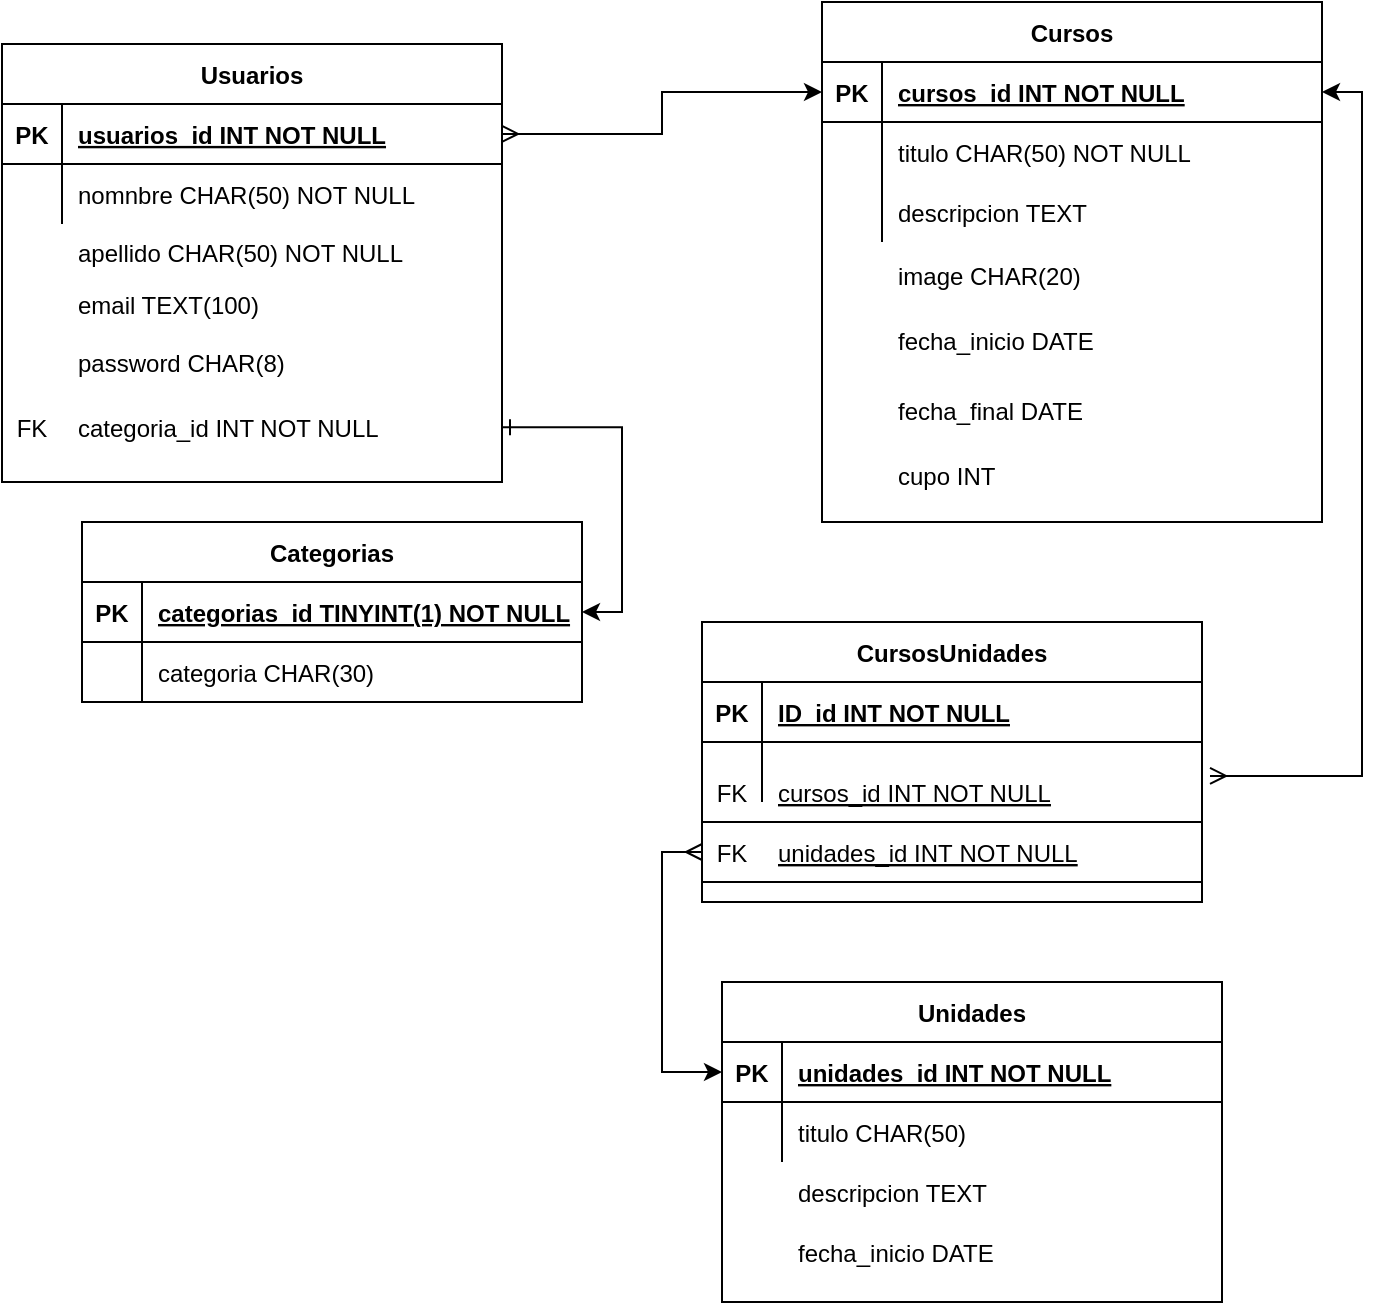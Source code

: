 <mxfile version="13.9.8" type="device"><diagram id="R2lEEEUBdFMjLlhIrx00" name="Page-1"><mxGraphModel dx="1422" dy="705" grid="1" gridSize="10" guides="1" tooltips="1" connect="1" arrows="1" fold="1" page="1" pageScale="1" pageWidth="850" pageHeight="1100" math="0" shadow="0" extFonts="Permanent Marker^https://fonts.googleapis.com/css?family=Permanent+Marker"><root><mxCell id="0"/><mxCell id="1" parent="0"/><mxCell id="KjNUSFiZLRJNZbcV-rF7-19" style="edgeStyle=orthogonalEdgeStyle;rounded=0;orthogonalLoop=1;jettySize=auto;html=1;entryX=1;entryY=0.5;entryDx=0;entryDy=0;startArrow=ERone;startFill=0;" edge="1" parent="1" source="KjNUSFiZLRJNZbcV-rF7-6" target="KjNUSFiZLRJNZbcV-rF7-10"><mxGeometry relative="1" as="geometry"/></mxCell><mxCell id="KjNUSFiZLRJNZbcV-rF7-9" value="Categorias" style="shape=table;startSize=30;container=1;collapsible=1;childLayout=tableLayout;fixedRows=1;rowLines=0;fontStyle=1;align=center;resizeLast=1;" vertex="1" parent="1"><mxGeometry x="70" y="270" width="250" height="90" as="geometry"/></mxCell><mxCell id="KjNUSFiZLRJNZbcV-rF7-10" value="" style="shape=partialRectangle;collapsible=0;dropTarget=0;pointerEvents=0;fillColor=none;points=[[0,0.5],[1,0.5]];portConstraint=eastwest;top=0;left=0;right=0;bottom=1;" vertex="1" parent="KjNUSFiZLRJNZbcV-rF7-9"><mxGeometry y="30" width="250" height="30" as="geometry"/></mxCell><mxCell id="KjNUSFiZLRJNZbcV-rF7-11" value="PK" style="shape=partialRectangle;overflow=hidden;connectable=0;fillColor=none;top=0;left=0;bottom=0;right=0;fontStyle=1;" vertex="1" parent="KjNUSFiZLRJNZbcV-rF7-10"><mxGeometry width="30" height="30" as="geometry"/></mxCell><mxCell id="KjNUSFiZLRJNZbcV-rF7-12" value="categorias_id TINYINT(1) NOT NULL " style="shape=partialRectangle;overflow=hidden;connectable=0;fillColor=none;top=0;left=0;bottom=0;right=0;align=left;spacingLeft=6;fontStyle=5;" vertex="1" parent="KjNUSFiZLRJNZbcV-rF7-10"><mxGeometry x="30" width="220" height="30" as="geometry"/></mxCell><mxCell id="KjNUSFiZLRJNZbcV-rF7-13" value="" style="shape=partialRectangle;collapsible=0;dropTarget=0;pointerEvents=0;fillColor=none;points=[[0,0.5],[1,0.5]];portConstraint=eastwest;top=0;left=0;right=0;bottom=0;" vertex="1" parent="KjNUSFiZLRJNZbcV-rF7-9"><mxGeometry y="60" width="250" height="30" as="geometry"/></mxCell><mxCell id="KjNUSFiZLRJNZbcV-rF7-14" value="" style="shape=partialRectangle;overflow=hidden;connectable=0;fillColor=none;top=0;left=0;bottom=0;right=0;" vertex="1" parent="KjNUSFiZLRJNZbcV-rF7-13"><mxGeometry width="30" height="30" as="geometry"/></mxCell><mxCell id="KjNUSFiZLRJNZbcV-rF7-15" value="categoria CHAR(30)" style="shape=partialRectangle;overflow=hidden;connectable=0;fillColor=none;top=0;left=0;bottom=0;right=0;align=left;spacingLeft=6;" vertex="1" parent="KjNUSFiZLRJNZbcV-rF7-13"><mxGeometry x="30" width="220" height="30" as="geometry"/></mxCell><mxCell id="KjNUSFiZLRJNZbcV-rF7-35" value="" style="group" vertex="1" connectable="0" parent="1"><mxGeometry x="30" y="20" width="250" height="230" as="geometry"/></mxCell><mxCell id="KjNUSFiZLRJNZbcV-rF7-32" value="" style="group" vertex="1" connectable="0" parent="KjNUSFiZLRJNZbcV-rF7-35"><mxGeometry width="250" height="219.048" as="geometry"/></mxCell><mxCell id="KjNUSFiZLRJNZbcV-rF7-28" value="" style="shape=partialRectangle;collapsible=0;dropTarget=0;pointerEvents=0;fillColor=none;points=[[0,0.5],[1,0.5]];portConstraint=eastwest;top=0;left=0;right=0;bottom=0;" vertex="1" parent="KjNUSFiZLRJNZbcV-rF7-32"><mxGeometry y="98.571" width="250" height="32.857" as="geometry"/></mxCell><mxCell id="KjNUSFiZLRJNZbcV-rF7-29" value="" style="shape=partialRectangle;overflow=hidden;connectable=0;fillColor=none;top=0;left=0;bottom=0;right=0;" vertex="1" parent="KjNUSFiZLRJNZbcV-rF7-28"><mxGeometry width="30" height="32.857" as="geometry"/></mxCell><mxCell id="KjNUSFiZLRJNZbcV-rF7-30" value="apellido CHAR(50) NOT NULL " style="shape=partialRectangle;overflow=hidden;connectable=0;fillColor=none;top=0;left=0;bottom=0;right=0;align=left;spacingLeft=6;" vertex="1" parent="KjNUSFiZLRJNZbcV-rF7-28"><mxGeometry x="30" width="220" height="32.857" as="geometry"/></mxCell><mxCell id="KjNUSFiZLRJNZbcV-rF7-4" value="email TEXT(100)&#10;" style="shape=partialRectangle;overflow=hidden;connectable=0;fillColor=none;top=0;left=0;bottom=0;right=0;align=left;spacingLeft=6;" vertex="1" parent="KjNUSFiZLRJNZbcV-rF7-32"><mxGeometry x="30" y="131.429" width="220" height="32.857" as="geometry"/></mxCell><mxCell id="KjNUSFiZLRJNZbcV-rF7-5" value="password CHAR(8)" style="shape=partialRectangle;overflow=hidden;connectable=0;fillColor=none;top=0;left=0;bottom=0;right=0;align=left;spacingLeft=6;" vertex="1" parent="KjNUSFiZLRJNZbcV-rF7-32"><mxGeometry x="30" y="153.333" width="220" height="32.857" as="geometry"/></mxCell><mxCell id="KjNUSFiZLRJNZbcV-rF7-6" value="" style="shape=partialRectangle;collapsible=0;dropTarget=0;pointerEvents=0;fillColor=none;points=[[0,0.5],[1,0.5]];portConstraint=eastwest;top=0;left=0;right=0;bottom=0;" vertex="1" parent="KjNUSFiZLRJNZbcV-rF7-32"><mxGeometry y="186.19" width="250" height="32.857" as="geometry"/></mxCell><mxCell id="KjNUSFiZLRJNZbcV-rF7-7" value="FK" style="shape=partialRectangle;overflow=hidden;connectable=0;fillColor=none;top=0;left=0;bottom=0;right=0;" vertex="1" parent="KjNUSFiZLRJNZbcV-rF7-6"><mxGeometry width="30" height="32.857" as="geometry"/></mxCell><mxCell id="KjNUSFiZLRJNZbcV-rF7-8" value="categoria_id INT NOT NULL" style="shape=partialRectangle;overflow=hidden;connectable=0;fillColor=none;top=0;left=0;bottom=0;right=0;align=left;spacingLeft=6;" vertex="1" parent="KjNUSFiZLRJNZbcV-rF7-6"><mxGeometry x="30" width="220" height="32.857" as="geometry"/></mxCell><mxCell id="C-vyLk0tnHw3VtMMgP7b-23" value="Usuarios" style="shape=table;startSize=30;container=1;collapsible=1;childLayout=tableLayout;fixedRows=1;rowLines=0;fontStyle=1;align=center;resizeLast=1;" parent="KjNUSFiZLRJNZbcV-rF7-35" vertex="1"><mxGeometry y="10.952" width="250" height="219.048" as="geometry"><mxRectangle x="-230" y="30" width="80" height="30" as="alternateBounds"/></mxGeometry></mxCell><mxCell id="C-vyLk0tnHw3VtMMgP7b-24" value="" style="shape=partialRectangle;collapsible=0;dropTarget=0;pointerEvents=0;fillColor=none;points=[[0,0.5],[1,0.5]];portConstraint=eastwest;top=0;left=0;right=0;bottom=1;" parent="C-vyLk0tnHw3VtMMgP7b-23" vertex="1"><mxGeometry y="30" width="250" height="30" as="geometry"/></mxCell><mxCell id="C-vyLk0tnHw3VtMMgP7b-25" value="PK" style="shape=partialRectangle;overflow=hidden;connectable=0;fillColor=none;top=0;left=0;bottom=0;right=0;fontStyle=1;" parent="C-vyLk0tnHw3VtMMgP7b-24" vertex="1"><mxGeometry width="30" height="30" as="geometry"/></mxCell><mxCell id="C-vyLk0tnHw3VtMMgP7b-26" value="usuarios_id INT NOT NULL " style="shape=partialRectangle;overflow=hidden;connectable=0;fillColor=none;top=0;left=0;bottom=0;right=0;align=left;spacingLeft=6;fontStyle=5;" parent="C-vyLk0tnHw3VtMMgP7b-24" vertex="1"><mxGeometry x="30" width="220" height="30" as="geometry"/></mxCell><mxCell id="C-vyLk0tnHw3VtMMgP7b-27" value="" style="shape=partialRectangle;collapsible=0;dropTarget=0;pointerEvents=0;fillColor=none;points=[[0,0.5],[1,0.5]];portConstraint=eastwest;top=0;left=0;right=0;bottom=0;" parent="C-vyLk0tnHw3VtMMgP7b-23" vertex="1"><mxGeometry y="60" width="250" height="30" as="geometry"/></mxCell><mxCell id="C-vyLk0tnHw3VtMMgP7b-28" value="" style="shape=partialRectangle;overflow=hidden;connectable=0;fillColor=none;top=0;left=0;bottom=0;right=0;" parent="C-vyLk0tnHw3VtMMgP7b-27" vertex="1"><mxGeometry width="30" height="30" as="geometry"/></mxCell><mxCell id="C-vyLk0tnHw3VtMMgP7b-29" value="nomnbre CHAR(50) NOT NULL " style="shape=partialRectangle;overflow=hidden;connectable=0;fillColor=none;top=0;left=0;bottom=0;right=0;align=left;spacingLeft=6;" parent="C-vyLk0tnHw3VtMMgP7b-27" vertex="1"><mxGeometry x="30" width="220" height="30" as="geometry"/></mxCell><mxCell id="KjNUSFiZLRJNZbcV-rF7-40" value="" style="group" vertex="1" connectable="0" parent="1"><mxGeometry x="440" y="10" width="250" height="260" as="geometry"/></mxCell><mxCell id="C-vyLk0tnHw3VtMMgP7b-2" value="Cursos" style="shape=table;startSize=30;container=1;collapsible=1;childLayout=tableLayout;fixedRows=1;rowLines=0;fontStyle=1;align=center;resizeLast=1;" parent="KjNUSFiZLRJNZbcV-rF7-40" vertex="1"><mxGeometry width="250" height="259.996" as="geometry"/></mxCell><mxCell id="C-vyLk0tnHw3VtMMgP7b-3" value="" style="shape=partialRectangle;collapsible=0;dropTarget=0;pointerEvents=0;fillColor=none;points=[[0,0.5],[1,0.5]];portConstraint=eastwest;top=0;left=0;right=0;bottom=1;" parent="C-vyLk0tnHw3VtMMgP7b-2" vertex="1"><mxGeometry y="30" width="250" height="30" as="geometry"/></mxCell><mxCell id="C-vyLk0tnHw3VtMMgP7b-4" value="PK" style="shape=partialRectangle;overflow=hidden;connectable=0;fillColor=none;top=0;left=0;bottom=0;right=0;fontStyle=1;" parent="C-vyLk0tnHw3VtMMgP7b-3" vertex="1"><mxGeometry width="30" height="30" as="geometry"/></mxCell><mxCell id="C-vyLk0tnHw3VtMMgP7b-5" value="cursos_id INT NOT NULL " style="shape=partialRectangle;overflow=hidden;connectable=0;fillColor=none;top=0;left=0;bottom=0;right=0;align=left;spacingLeft=6;fontStyle=5;" parent="C-vyLk0tnHw3VtMMgP7b-3" vertex="1"><mxGeometry x="30" width="220" height="30" as="geometry"/></mxCell><mxCell id="C-vyLk0tnHw3VtMMgP7b-6" value="" style="shape=partialRectangle;collapsible=0;dropTarget=0;pointerEvents=0;fillColor=none;points=[[0,0.5],[1,0.5]];portConstraint=eastwest;top=0;left=0;right=0;bottom=0;" parent="C-vyLk0tnHw3VtMMgP7b-2" vertex="1"><mxGeometry y="60" width="250" height="30" as="geometry"/></mxCell><mxCell id="C-vyLk0tnHw3VtMMgP7b-7" value="" style="shape=partialRectangle;overflow=hidden;connectable=0;fillColor=none;top=0;left=0;bottom=0;right=0;" parent="C-vyLk0tnHw3VtMMgP7b-6" vertex="1"><mxGeometry width="30" height="30" as="geometry"/></mxCell><mxCell id="C-vyLk0tnHw3VtMMgP7b-8" value="titulo CHAR(50) NOT NULL" style="shape=partialRectangle;overflow=hidden;connectable=0;fillColor=none;top=0;left=0;bottom=0;right=0;align=left;spacingLeft=6;" parent="C-vyLk0tnHw3VtMMgP7b-6" vertex="1"><mxGeometry x="30" width="220" height="30" as="geometry"/></mxCell><mxCell id="C-vyLk0tnHw3VtMMgP7b-9" value="" style="shape=partialRectangle;collapsible=0;dropTarget=0;pointerEvents=0;fillColor=none;points=[[0,0.5],[1,0.5]];portConstraint=eastwest;top=0;left=0;right=0;bottom=0;" parent="C-vyLk0tnHw3VtMMgP7b-2" vertex="1"><mxGeometry y="90" width="250" height="30" as="geometry"/></mxCell><mxCell id="C-vyLk0tnHw3VtMMgP7b-10" value="" style="shape=partialRectangle;overflow=hidden;connectable=0;fillColor=none;top=0;left=0;bottom=0;right=0;" parent="C-vyLk0tnHw3VtMMgP7b-9" vertex="1"><mxGeometry width="30" height="30" as="geometry"/></mxCell><mxCell id="C-vyLk0tnHw3VtMMgP7b-11" value="descripcion TEXT" style="shape=partialRectangle;overflow=hidden;connectable=0;fillColor=none;top=0;left=0;bottom=0;right=0;align=left;spacingLeft=6;" parent="C-vyLk0tnHw3VtMMgP7b-9" vertex="1"><mxGeometry x="30" width="220" height="30" as="geometry"/></mxCell><mxCell id="KjNUSFiZLRJNZbcV-rF7-36" value="image CHAR(20)" style="shape=partialRectangle;overflow=hidden;connectable=0;fillColor=none;top=0;left=0;bottom=0;right=0;align=left;spacingLeft=6;" vertex="1" parent="KjNUSFiZLRJNZbcV-rF7-40"><mxGeometry x="30" y="120.003" width="220" height="32.499" as="geometry"/></mxCell><mxCell id="KjNUSFiZLRJNZbcV-rF7-37" value="fecha_inicio DATE" style="shape=partialRectangle;overflow=hidden;connectable=0;fillColor=none;top=0;left=0;bottom=0;right=0;align=left;spacingLeft=6;" vertex="1" parent="KjNUSFiZLRJNZbcV-rF7-40"><mxGeometry x="30" y="152.499" width="220" height="32.499" as="geometry"/></mxCell><mxCell id="KjNUSFiZLRJNZbcV-rF7-38" value="fecha_final DATE" style="shape=partialRectangle;overflow=hidden;connectable=0;fillColor=none;top=0;left=0;bottom=0;right=0;align=left;spacingLeft=6;" vertex="1" parent="KjNUSFiZLRJNZbcV-rF7-40"><mxGeometry x="30" y="187.498" width="220" height="32.499" as="geometry"/></mxCell><mxCell id="KjNUSFiZLRJNZbcV-rF7-39" value="cupo INT" style="shape=partialRectangle;overflow=hidden;connectable=0;fillColor=none;top=0;left=0;bottom=0;right=0;align=left;spacingLeft=6;" vertex="1" parent="KjNUSFiZLRJNZbcV-rF7-40"><mxGeometry x="30" y="219.998" width="220" height="32.499" as="geometry"/></mxCell><mxCell id="KjNUSFiZLRJNZbcV-rF7-47" style="edgeStyle=orthogonalEdgeStyle;rounded=0;orthogonalLoop=1;jettySize=auto;html=1;exitX=1;exitY=0.5;exitDx=0;exitDy=0;entryX=0;entryY=0.5;entryDx=0;entryDy=0;startArrow=ERmany;startFill=0;" edge="1" parent="1" source="C-vyLk0tnHw3VtMMgP7b-24" target="C-vyLk0tnHw3VtMMgP7b-3"><mxGeometry relative="1" as="geometry"/></mxCell><mxCell id="KjNUSFiZLRJNZbcV-rF7-50" value="" style="group" vertex="1" connectable="0" parent="1"><mxGeometry x="390" y="500" width="250" height="160" as="geometry"/></mxCell><mxCell id="C-vyLk0tnHw3VtMMgP7b-13" value="Unidades" style="shape=table;startSize=30;container=1;collapsible=1;childLayout=tableLayout;fixedRows=1;rowLines=0;fontStyle=1;align=center;resizeLast=1;" parent="KjNUSFiZLRJNZbcV-rF7-50" vertex="1"><mxGeometry width="250" height="160" as="geometry"/></mxCell><mxCell id="C-vyLk0tnHw3VtMMgP7b-14" value="" style="shape=partialRectangle;collapsible=0;dropTarget=0;pointerEvents=0;fillColor=none;points=[[0,0.5],[1,0.5]];portConstraint=eastwest;top=0;left=0;right=0;bottom=1;" parent="C-vyLk0tnHw3VtMMgP7b-13" vertex="1"><mxGeometry y="30" width="250" height="30" as="geometry"/></mxCell><mxCell id="C-vyLk0tnHw3VtMMgP7b-15" value="PK" style="shape=partialRectangle;overflow=hidden;connectable=0;fillColor=none;top=0;left=0;bottom=0;right=0;fontStyle=1;" parent="C-vyLk0tnHw3VtMMgP7b-14" vertex="1"><mxGeometry width="30" height="30" as="geometry"/></mxCell><mxCell id="C-vyLk0tnHw3VtMMgP7b-16" value="unidades_id INT NOT NULL " style="shape=partialRectangle;overflow=hidden;connectable=0;fillColor=none;top=0;left=0;bottom=0;right=0;align=left;spacingLeft=6;fontStyle=5;" parent="C-vyLk0tnHw3VtMMgP7b-14" vertex="1"><mxGeometry x="30" width="220" height="30" as="geometry"/></mxCell><mxCell id="C-vyLk0tnHw3VtMMgP7b-17" value="" style="shape=partialRectangle;collapsible=0;dropTarget=0;pointerEvents=0;fillColor=none;points=[[0,0.5],[1,0.5]];portConstraint=eastwest;top=0;left=0;right=0;bottom=0;" parent="C-vyLk0tnHw3VtMMgP7b-13" vertex="1"><mxGeometry y="60" width="250" height="30" as="geometry"/></mxCell><mxCell id="C-vyLk0tnHw3VtMMgP7b-18" value="" style="shape=partialRectangle;overflow=hidden;connectable=0;fillColor=none;top=0;left=0;bottom=0;right=0;" parent="C-vyLk0tnHw3VtMMgP7b-17" vertex="1"><mxGeometry width="30" height="30" as="geometry"/></mxCell><mxCell id="C-vyLk0tnHw3VtMMgP7b-19" value="titulo CHAR(50)" style="shape=partialRectangle;overflow=hidden;connectable=0;fillColor=none;top=0;left=0;bottom=0;right=0;align=left;spacingLeft=6;" parent="C-vyLk0tnHw3VtMMgP7b-17" vertex="1"><mxGeometry x="30" width="220" height="30" as="geometry"/></mxCell><mxCell id="KjNUSFiZLRJNZbcV-rF7-48" value="descripcion TEXT" style="shape=partialRectangle;overflow=hidden;connectable=0;fillColor=none;top=0;left=0;bottom=0;right=0;align=left;spacingLeft=6;" vertex="1" parent="KjNUSFiZLRJNZbcV-rF7-50"><mxGeometry x="30" y="90" width="220" height="30" as="geometry"/></mxCell><mxCell id="KjNUSFiZLRJNZbcV-rF7-49" value="fecha_inicio DATE" style="shape=partialRectangle;overflow=hidden;connectable=0;fillColor=none;top=0;left=0;bottom=0;right=0;align=left;spacingLeft=6;" vertex="1" parent="KjNUSFiZLRJNZbcV-rF7-50"><mxGeometry x="30" y="120" width="220" height="30" as="geometry"/></mxCell><mxCell id="KjNUSFiZLRJNZbcV-rF7-59" value="" style="group" vertex="1" connectable="0" parent="1"><mxGeometry x="380" y="320" width="250" height="140" as="geometry"/></mxCell><mxCell id="KjNUSFiZLRJNZbcV-rF7-60" value="CursosUnidades" style="shape=table;startSize=30;container=1;collapsible=1;childLayout=tableLayout;fixedRows=1;rowLines=0;fontStyle=1;align=center;resizeLast=1;" vertex="1" parent="KjNUSFiZLRJNZbcV-rF7-59"><mxGeometry width="250" height="140" as="geometry"/></mxCell><mxCell id="KjNUSFiZLRJNZbcV-rF7-61" value="" style="shape=partialRectangle;collapsible=0;dropTarget=0;pointerEvents=0;fillColor=none;points=[[0,0.5],[1,0.5]];portConstraint=eastwest;top=0;left=0;right=0;bottom=1;" vertex="1" parent="KjNUSFiZLRJNZbcV-rF7-60"><mxGeometry y="30" width="250" height="30" as="geometry"/></mxCell><mxCell id="KjNUSFiZLRJNZbcV-rF7-62" value="PK" style="shape=partialRectangle;overflow=hidden;connectable=0;fillColor=none;top=0;left=0;bottom=0;right=0;fontStyle=1;" vertex="1" parent="KjNUSFiZLRJNZbcV-rF7-61"><mxGeometry width="30" height="30" as="geometry"/></mxCell><mxCell id="KjNUSFiZLRJNZbcV-rF7-63" value="ID_id INT NOT NULL " style="shape=partialRectangle;overflow=hidden;connectable=0;fillColor=none;top=0;left=0;bottom=0;right=0;align=left;spacingLeft=6;fontStyle=5;" vertex="1" parent="KjNUSFiZLRJNZbcV-rF7-61"><mxGeometry x="30" width="220" height="30" as="geometry"/></mxCell><mxCell id="KjNUSFiZLRJNZbcV-rF7-64" value="" style="shape=partialRectangle;collapsible=0;dropTarget=0;pointerEvents=0;fillColor=none;points=[[0,0.5],[1,0.5]];portConstraint=eastwest;top=0;left=0;right=0;bottom=0;" vertex="1" parent="KjNUSFiZLRJNZbcV-rF7-60"><mxGeometry y="60" width="250" height="30" as="geometry"/></mxCell><mxCell id="KjNUSFiZLRJNZbcV-rF7-65" value="" style="shape=partialRectangle;overflow=hidden;connectable=0;fillColor=none;top=0;left=0;bottom=0;right=0;" vertex="1" parent="KjNUSFiZLRJNZbcV-rF7-64"><mxGeometry width="30" height="30" as="geometry"/></mxCell><mxCell id="KjNUSFiZLRJNZbcV-rF7-66" value="" style="shape=partialRectangle;overflow=hidden;connectable=0;fillColor=none;top=0;left=0;bottom=0;right=0;align=left;spacingLeft=6;" vertex="1" parent="KjNUSFiZLRJNZbcV-rF7-64"><mxGeometry x="30" width="220" height="30" as="geometry"/></mxCell><mxCell id="KjNUSFiZLRJNZbcV-rF7-79" value="" style="shape=partialRectangle;collapsible=0;dropTarget=0;pointerEvents=0;fillColor=none;points=[[0,0.5],[1,0.5]];portConstraint=eastwest;top=0;left=0;right=0;bottom=1;" vertex="1" parent="KjNUSFiZLRJNZbcV-rF7-59"><mxGeometry y="70" width="250" height="30" as="geometry"/></mxCell><mxCell id="KjNUSFiZLRJNZbcV-rF7-80" value="FK" style="shape=partialRectangle;overflow=hidden;connectable=0;fillColor=none;top=0;left=0;bottom=0;right=0;fontStyle=0;" vertex="1" parent="KjNUSFiZLRJNZbcV-rF7-79"><mxGeometry width="30" height="30" as="geometry"/></mxCell><mxCell id="KjNUSFiZLRJNZbcV-rF7-81" value="cursos_id INT NOT NULL " style="shape=partialRectangle;overflow=hidden;connectable=0;fillColor=none;top=0;left=0;bottom=0;right=0;align=left;spacingLeft=6;fontStyle=4;" vertex="1" parent="KjNUSFiZLRJNZbcV-rF7-79"><mxGeometry x="30" width="220" height="30" as="geometry"/></mxCell><mxCell id="KjNUSFiZLRJNZbcV-rF7-82" value="" style="shape=partialRectangle;collapsible=0;dropTarget=0;pointerEvents=0;fillColor=none;points=[[0,0.5],[1,0.5]];portConstraint=eastwest;top=0;left=0;right=0;bottom=1;" vertex="1" parent="KjNUSFiZLRJNZbcV-rF7-59"><mxGeometry y="100" width="250" height="30" as="geometry"/></mxCell><mxCell id="KjNUSFiZLRJNZbcV-rF7-83" value="FK" style="shape=partialRectangle;overflow=hidden;connectable=0;fillColor=none;top=0;left=0;bottom=0;right=0;fontStyle=0;" vertex="1" parent="KjNUSFiZLRJNZbcV-rF7-82"><mxGeometry width="30" height="30" as="geometry"/></mxCell><mxCell id="KjNUSFiZLRJNZbcV-rF7-84" value="unidades_id INT NOT NULL " style="shape=partialRectangle;overflow=hidden;connectable=0;fillColor=none;top=0;left=0;bottom=0;right=0;align=left;spacingLeft=6;fontStyle=4;" vertex="1" parent="KjNUSFiZLRJNZbcV-rF7-82"><mxGeometry x="30" width="220" height="30" as="geometry"/></mxCell><mxCell id="KjNUSFiZLRJNZbcV-rF7-69" style="edgeStyle=orthogonalEdgeStyle;rounded=0;orthogonalLoop=1;jettySize=auto;html=1;exitX=1.016;exitY=0.233;exitDx=0;exitDy=0;startArrow=ERmany;startFill=0;entryX=1;entryY=0.5;entryDx=0;entryDy=0;exitPerimeter=0;" edge="1" parent="1" source="KjNUSFiZLRJNZbcV-rF7-79" target="C-vyLk0tnHw3VtMMgP7b-3"><mxGeometry relative="1" as="geometry"><mxPoint x="740" y="230" as="sourcePoint"/></mxGeometry></mxCell><mxCell id="KjNUSFiZLRJNZbcV-rF7-85" style="edgeStyle=orthogonalEdgeStyle;rounded=0;orthogonalLoop=1;jettySize=auto;html=1;exitX=0;exitY=0.5;exitDx=0;exitDy=0;entryX=0;entryY=0.5;entryDx=0;entryDy=0;startArrow=ERmany;startFill=0;" edge="1" parent="1" source="KjNUSFiZLRJNZbcV-rF7-82" target="C-vyLk0tnHw3VtMMgP7b-14"><mxGeometry relative="1" as="geometry"/></mxCell></root></mxGraphModel></diagram></mxfile>